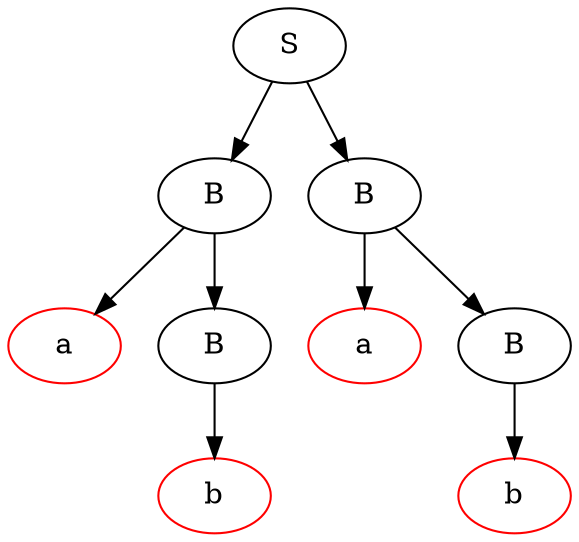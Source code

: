 digraph mygraph {
n9[label="S",color=black];
n9 -> n4;
n4[label="B",color=black];
n4 -> n1;
n1[label="a",color=red];
n4 -> n3;
n3[label="B",color=black];
n3 -> n2;
n2[label="b",color=red];
n9 -> n8;
n8[label="B",color=black];
n8 -> n5;
n5[label="a",color=red];
n8 -> n7;
n7[label="B",color=black];
n7 -> n6;
n6[label="b",color=red];
}